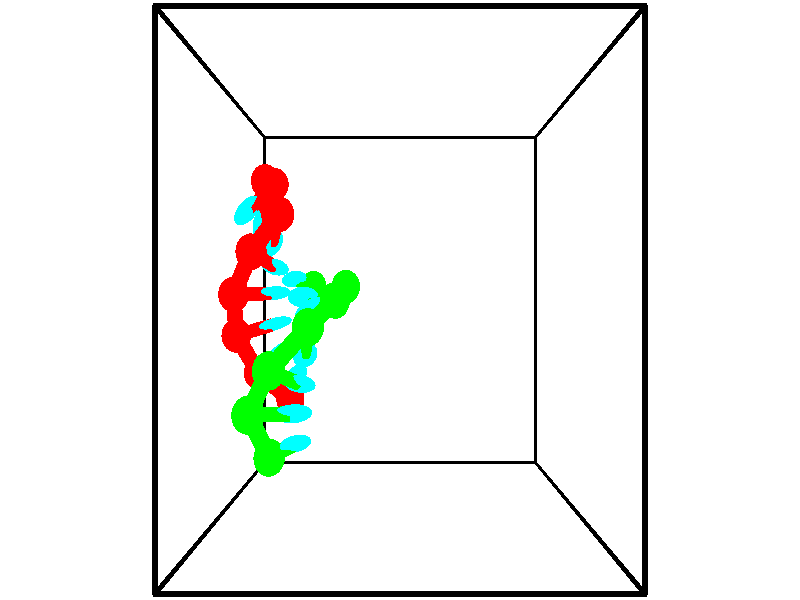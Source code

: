 // switches for output
#declare DRAW_BASES = 1; // possible values are 0, 1; only relevant for DNA ribbons
#declare DRAW_BASES_TYPE = 3; // possible values are 1, 2, 3; only relevant for DNA ribbons
#declare DRAW_FOG = 0; // set to 1 to enable fog

#include "colors.inc"

#include "transforms.inc"
background { rgb <1, 1, 1>}

#default {
   normal{
       ripples 0.25
       frequency 0.20
       turbulence 0.2
       lambda 5
   }
	finish {
		phong 0.1
		phong_size 40.
	}
}

// original window dimensions: 1024x640


// camera settings

camera {
	sky <-0, 1, 0>
	up <-0, 1, 0>
	right 1.6 * <1, 0, 0>
	location <2.5, 2.5, 11.1562>
	look_at <2.5, 2.5, 2.5>
	direction <0, 0, -8.6562>
	angle 67.0682
}


# declare cpy_camera_pos = <2.5, 2.5, 11.1562>;
# if (DRAW_FOG = 1)
fog {
	fog_type 2
	up vnormalize(cpy_camera_pos)
	color rgbt<1,1,1,0.3>
	distance 1e-5
	fog_alt 3e-3
	fog_offset 4
}
# end


// LIGHTS

# declare lum = 6;
global_settings {
	ambient_light rgb lum * <0.05, 0.05, 0.05>
	max_trace_level 15
}# declare cpy_direct_light_amount = 0.25;
light_source
{	1000 * <-1, -1, 1>,
	rgb lum * cpy_direct_light_amount
	parallel
}

light_source
{	1000 * <1, 1, -1>,
	rgb lum * cpy_direct_light_amount
	parallel
}

// strand 0

// nucleotide -1

// particle -1
sphere {
	<0.140229, 4.327823, -0.261522> 0.250000
	pigment { color rgbt <1,0,0,0> }
	no_shadow
}
cylinder {
	<-0.121765, 4.070147, -0.103528>,  <-0.278961, 3.915541, -0.008732>, 0.100000
	pigment { color rgbt <1,0,0,0> }
	no_shadow
}
cylinder {
	<-0.121765, 4.070147, -0.103528>,  <0.140229, 4.327823, -0.261522>, 0.100000
	pigment { color rgbt <1,0,0,0> }
	no_shadow
}

// particle -1
sphere {
	<-0.121765, 4.070147, -0.103528> 0.100000
	pigment { color rgbt <1,0,0,0> }
	no_shadow
}
sphere {
	0, 1
	scale<0.080000,0.200000,0.300000>
	matrix <0.746481, -0.470461, 0.470566,
		-0.117309, 0.603063, 0.789021,
		-0.654985, -0.644191, 0.394985,
		-0.318261, 3.876889, 0.014968>
	pigment { color rgbt <0,1,1,0> }
	no_shadow
}
cylinder {
	<0.136773, 4.236811, 0.542402>,  <0.140229, 4.327823, -0.261522>, 0.130000
	pigment { color rgbt <1,0,0,0> }
	no_shadow
}

// nucleotide -1

// particle -1
sphere {
	<0.136773, 4.236811, 0.542402> 0.250000
	pigment { color rgbt <1,0,0,0> }
	no_shadow
}
cylinder {
	<0.052620, 3.903801, 0.337407>,  <0.002128, 3.703995, 0.214410>, 0.100000
	pigment { color rgbt <1,0,0,0> }
	no_shadow
}
cylinder {
	<0.052620, 3.903801, 0.337407>,  <0.136773, 4.236811, 0.542402>, 0.100000
	pigment { color rgbt <1,0,0,0> }
	no_shadow
}

// particle -1
sphere {
	<0.052620, 3.903801, 0.337407> 0.100000
	pigment { color rgbt <1,0,0,0> }
	no_shadow
}
sphere {
	0, 1
	scale<0.080000,0.200000,0.300000>
	matrix <0.751436, -0.473043, 0.459971,
		-0.625365, -0.288331, 0.725109,
		-0.210384, -0.832524, -0.512487,
		-0.010495, 3.654044, 0.183661>
	pigment { color rgbt <0,1,1,0> }
	no_shadow
}
cylinder {
	<0.459196, 3.707996, 0.960328>,  <0.136773, 4.236811, 0.542402>, 0.130000
	pigment { color rgbt <1,0,0,0> }
	no_shadow
}

// nucleotide -1

// particle -1
sphere {
	<0.459196, 3.707996, 0.960328> 0.250000
	pigment { color rgbt <1,0,0,0> }
	no_shadow
}
cylinder {
	<0.326241, 3.489582, 0.652727>,  <0.246467, 3.358534, 0.468167>, 0.100000
	pigment { color rgbt <1,0,0,0> }
	no_shadow
}
cylinder {
	<0.326241, 3.489582, 0.652727>,  <0.459196, 3.707996, 0.960328>, 0.100000
	pigment { color rgbt <1,0,0,0> }
	no_shadow
}

// particle -1
sphere {
	<0.326241, 3.489582, 0.652727> 0.100000
	pigment { color rgbt <1,0,0,0> }
	no_shadow
}
sphere {
	0, 1
	scale<0.080000,0.200000,0.300000>
	matrix <0.482655, -0.798984, 0.358705,
		-0.810286, -0.251933, 0.529119,
		-0.332388, -0.546035, -0.769002,
		0.226524, 3.325772, 0.422027>
	pigment { color rgbt <0,1,1,0> }
	no_shadow
}
cylinder {
	<0.045949, 3.163520, 1.206380>,  <0.459196, 3.707996, 0.960328>, 0.130000
	pigment { color rgbt <1,0,0,0> }
	no_shadow
}

// nucleotide -1

// particle -1
sphere {
	<0.045949, 3.163520, 1.206380> 0.250000
	pigment { color rgbt <1,0,0,0> }
	no_shadow
}
cylinder {
	<0.200706, 3.058104, 0.852915>,  <0.293561, 2.994854, 0.640836>, 0.100000
	pigment { color rgbt <1,0,0,0> }
	no_shadow
}
cylinder {
	<0.200706, 3.058104, 0.852915>,  <0.045949, 3.163520, 1.206380>, 0.100000
	pigment { color rgbt <1,0,0,0> }
	no_shadow
}

// particle -1
sphere {
	<0.200706, 3.058104, 0.852915> 0.100000
	pigment { color rgbt <1,0,0,0> }
	no_shadow
}
sphere {
	0, 1
	scale<0.080000,0.200000,0.300000>
	matrix <0.074704, -0.946182, 0.314894,
		-0.919093, -0.187844, -0.346386,
		0.386896, -0.263540, -0.883662,
		0.316775, 2.979041, 0.587816>
	pigment { color rgbt <0,1,1,0> }
	no_shadow
}
cylinder {
	<-0.309315, 2.578274, 0.966137>,  <0.045949, 3.163520, 1.206380>, 0.130000
	pigment { color rgbt <1,0,0,0> }
	no_shadow
}

// nucleotide -1

// particle -1
sphere {
	<-0.309315, 2.578274, 0.966137> 0.250000
	pigment { color rgbt <1,0,0,0> }
	no_shadow
}
cylinder {
	<0.034943, 2.589382, 0.762757>,  <0.241497, 2.596047, 0.640730>, 0.100000
	pigment { color rgbt <1,0,0,0> }
	no_shadow
}
cylinder {
	<0.034943, 2.589382, 0.762757>,  <-0.309315, 2.578274, 0.966137>, 0.100000
	pigment { color rgbt <1,0,0,0> }
	no_shadow
}

// particle -1
sphere {
	<0.034943, 2.589382, 0.762757> 0.100000
	pigment { color rgbt <1,0,0,0> }
	no_shadow
}
sphere {
	0, 1
	scale<0.080000,0.200000,0.300000>
	matrix <0.192646, -0.942052, 0.274636,
		-0.471358, -0.334314, -0.816122,
		0.860645, 0.027771, -0.508448,
		0.293136, 2.597713, 0.610223>
	pigment { color rgbt <0,1,1,0> }
	no_shadow
}
cylinder {
	<-0.371919, 1.981013, 0.565287>,  <-0.309315, 2.578274, 0.966137>, 0.130000
	pigment { color rgbt <1,0,0,0> }
	no_shadow
}

// nucleotide -1

// particle -1
sphere {
	<-0.371919, 1.981013, 0.565287> 0.250000
	pigment { color rgbt <1,0,0,0> }
	no_shadow
}
cylinder {
	<0.016441, 2.076708, 0.569654>,  <0.249457, 2.134125, 0.572274>, 0.100000
	pigment { color rgbt <1,0,0,0> }
	no_shadow
}
cylinder {
	<0.016441, 2.076708, 0.569654>,  <-0.371919, 1.981013, 0.565287>, 0.100000
	pigment { color rgbt <1,0,0,0> }
	no_shadow
}

// particle -1
sphere {
	<0.016441, 2.076708, 0.569654> 0.100000
	pigment { color rgbt <1,0,0,0> }
	no_shadow
}
sphere {
	0, 1
	scale<0.080000,0.200000,0.300000>
	matrix <0.230108, -0.944540, 0.234296,
		0.066364, -0.224966, -0.972104,
		0.970900, 0.239237, 0.010917,
		0.307711, 2.148479, 0.572929>
	pigment { color rgbt <0,1,1,0> }
	no_shadow
}
cylinder {
	<-0.055904, 1.406764, 0.278417>,  <-0.371919, 1.981013, 0.565287>, 0.130000
	pigment { color rgbt <1,0,0,0> }
	no_shadow
}

// nucleotide -1

// particle -1
sphere {
	<-0.055904, 1.406764, 0.278417> 0.250000
	pigment { color rgbt <1,0,0,0> }
	no_shadow
}
cylinder {
	<0.228027, 1.605671, 0.477963>,  <0.398386, 1.725015, 0.597692>, 0.100000
	pigment { color rgbt <1,0,0,0> }
	no_shadow
}
cylinder {
	<0.228027, 1.605671, 0.477963>,  <-0.055904, 1.406764, 0.278417>, 0.100000
	pigment { color rgbt <1,0,0,0> }
	no_shadow
}

// particle -1
sphere {
	<0.228027, 1.605671, 0.477963> 0.100000
	pigment { color rgbt <1,0,0,0> }
	no_shadow
}
sphere {
	0, 1
	scale<0.080000,0.200000,0.300000>
	matrix <0.332426, -0.860906, 0.385141,
		0.620995, -0.107548, -0.776401,
		0.709829, 0.497266, 0.498867,
		0.440976, 1.754851, 0.627624>
	pigment { color rgbt <0,1,1,0> }
	no_shadow
}
cylinder {
	<0.515929, 1.001703, 0.223328>,  <-0.055904, 1.406764, 0.278417>, 0.130000
	pigment { color rgbt <1,0,0,0> }
	no_shadow
}

// nucleotide -1

// particle -1
sphere {
	<0.515929, 1.001703, 0.223328> 0.250000
	pigment { color rgbt <1,0,0,0> }
	no_shadow
}
cylinder {
	<0.624962, 1.232601, 0.531220>,  <0.690382, 1.371140, 0.715956>, 0.100000
	pigment { color rgbt <1,0,0,0> }
	no_shadow
}
cylinder {
	<0.624962, 1.232601, 0.531220>,  <0.515929, 1.001703, 0.223328>, 0.100000
	pigment { color rgbt <1,0,0,0> }
	no_shadow
}

// particle -1
sphere {
	<0.624962, 1.232601, 0.531220> 0.100000
	pigment { color rgbt <1,0,0,0> }
	no_shadow
}
sphere {
	0, 1
	scale<0.080000,0.200000,0.300000>
	matrix <0.442524, -0.785602, 0.432438,
		0.854325, 0.222750, -0.469586,
		0.272582, 0.577245, 0.769731,
		0.706737, 1.405775, 0.762140>
	pigment { color rgbt <0,1,1,0> }
	no_shadow
}
// strand 1

// nucleotide -1

// particle -1
sphere {
	<0.380096, 0.369209, 1.367713> 0.250000
	pigment { color rgbt <0,1,0,0> }
	no_shadow
}
cylinder {
	<0.662819, 0.522877, 1.605314>,  <0.832452, 0.615077, 1.747875>, 0.100000
	pigment { color rgbt <0,1,0,0> }
	no_shadow
}
cylinder {
	<0.662819, 0.522877, 1.605314>,  <0.380096, 0.369209, 1.367713>, 0.100000
	pigment { color rgbt <0,1,0,0> }
	no_shadow
}

// particle -1
sphere {
	<0.662819, 0.522877, 1.605314> 0.100000
	pigment { color rgbt <0,1,0,0> }
	no_shadow
}
sphere {
	0, 1
	scale<0.080000,0.200000,0.300000>
	matrix <-0.060251, 0.869332, -0.490543,
		-0.704836, 0.310929, 0.637596,
		0.706807, 0.384168, 0.594003,
		0.874861, 0.638127, 1.783515>
	pigment { color rgbt <0,1,1,0> }
	no_shadow
}
cylinder {
	<0.136894, 1.010936, 1.777718>,  <0.380096, 0.369209, 1.367713>, 0.130000
	pigment { color rgbt <0,1,0,0> }
	no_shadow
}

// nucleotide -1

// particle -1
sphere {
	<0.136894, 1.010936, 1.777718> 0.250000
	pigment { color rgbt <0,1,0,0> }
	no_shadow
}
cylinder {
	<0.516975, 0.999989, 1.653549>,  <0.745025, 0.993420, 1.579048>, 0.100000
	pigment { color rgbt <0,1,0,0> }
	no_shadow
}
cylinder {
	<0.516975, 0.999989, 1.653549>,  <0.136894, 1.010936, 1.777718>, 0.100000
	pigment { color rgbt <0,1,0,0> }
	no_shadow
}

// particle -1
sphere {
	<0.516975, 0.999989, 1.653549> 0.100000
	pigment { color rgbt <0,1,0,0> }
	no_shadow
}
sphere {
	0, 1
	scale<0.080000,0.200000,0.300000>
	matrix <-0.179215, 0.766932, -0.616196,
		0.254938, 0.641145, 0.723837,
		0.950204, -0.027370, -0.310423,
		0.802037, 0.991778, 1.560422>
	pigment { color rgbt <0,1,1,0> }
	no_shadow
}
cylinder {
	<0.490845, 1.597254, 1.926665>,  <0.136894, 1.010936, 1.777718>, 0.130000
	pigment { color rgbt <0,1,0,0> }
	no_shadow
}

// nucleotide -1

// particle -1
sphere {
	<0.490845, 1.597254, 1.926665> 0.250000
	pigment { color rgbt <0,1,0,0> }
	no_shadow
}
cylinder {
	<0.715126, 1.466248, 1.622469>,  <0.849695, 1.387644, 1.439951>, 0.100000
	pigment { color rgbt <0,1,0,0> }
	no_shadow
}
cylinder {
	<0.715126, 1.466248, 1.622469>,  <0.490845, 1.597254, 1.926665>, 0.100000
	pigment { color rgbt <0,1,0,0> }
	no_shadow
}

// particle -1
sphere {
	<0.715126, 1.466248, 1.622469> 0.100000
	pigment { color rgbt <0,1,0,0> }
	no_shadow
}
sphere {
	0, 1
	scale<0.080000,0.200000,0.300000>
	matrix <-0.144467, 0.865665, -0.479326,
		0.815317, 0.378626, 0.438066,
		0.560703, -0.327516, -0.760490,
		0.883337, 1.367993, 1.394322>
	pigment { color rgbt <0,1,1,0> }
	no_shadow
}
cylinder {
	<1.054861, 2.143793, 1.684665>,  <0.490845, 1.597254, 1.926665>, 0.130000
	pigment { color rgbt <0,1,0,0> }
	no_shadow
}

// nucleotide -1

// particle -1
sphere {
	<1.054861, 2.143793, 1.684665> 0.250000
	pigment { color rgbt <0,1,0,0> }
	no_shadow
}
cylinder {
	<0.982285, 1.909245, 1.368881>,  <0.938738, 1.768515, 1.179411>, 0.100000
	pigment { color rgbt <0,1,0,0> }
	no_shadow
}
cylinder {
	<0.982285, 1.909245, 1.368881>,  <1.054861, 2.143793, 1.684665>, 0.100000
	pigment { color rgbt <0,1,0,0> }
	no_shadow
}

// particle -1
sphere {
	<0.982285, 1.909245, 1.368881> 0.100000
	pigment { color rgbt <0,1,0,0> }
	no_shadow
}
sphere {
	0, 1
	scale<0.080000,0.200000,0.300000>
	matrix <-0.230091, 0.805815, -0.545637,
		0.956105, 0.082646, -0.281128,
		-0.181442, -0.586371, -0.789461,
		0.927852, 1.733333, 1.132043>
	pigment { color rgbt <0,1,1,0> }
	no_shadow
}
cylinder {
	<1.422195, 2.496497, 1.157275>,  <1.054861, 2.143793, 1.684665>, 0.130000
	pigment { color rgbt <0,1,0,0> }
	no_shadow
}

// nucleotide -1

// particle -1
sphere {
	<1.422195, 2.496497, 1.157275> 0.250000
	pigment { color rgbt <0,1,0,0> }
	no_shadow
}
cylinder {
	<1.153130, 2.264278, 0.973759>,  <0.991690, 2.124947, 0.863649>, 0.100000
	pigment { color rgbt <0,1,0,0> }
	no_shadow
}
cylinder {
	<1.153130, 2.264278, 0.973759>,  <1.422195, 2.496497, 1.157275>, 0.100000
	pigment { color rgbt <0,1,0,0> }
	no_shadow
}

// particle -1
sphere {
	<1.153130, 2.264278, 0.973759> 0.100000
	pigment { color rgbt <0,1,0,0> }
	no_shadow
}
sphere {
	0, 1
	scale<0.080000,0.200000,0.300000>
	matrix <-0.229708, 0.753233, -0.616339,
		0.703390, -0.309201, -0.640029,
		-0.672664, -0.580547, -0.458791,
		0.951330, 2.090114, 0.836121>
	pigment { color rgbt <0,1,1,0> }
	no_shadow
}
cylinder {
	<1.542836, 2.693105, 0.497980>,  <1.422195, 2.496497, 1.157275>, 0.130000
	pigment { color rgbt <0,1,0,0> }
	no_shadow
}

// nucleotide -1

// particle -1
sphere {
	<1.542836, 2.693105, 0.497980> 0.250000
	pigment { color rgbt <0,1,0,0> }
	no_shadow
}
cylinder {
	<1.190117, 2.504940, 0.511518>,  <0.978486, 2.392041, 0.519641>, 0.100000
	pigment { color rgbt <0,1,0,0> }
	no_shadow
}
cylinder {
	<1.190117, 2.504940, 0.511518>,  <1.542836, 2.693105, 0.497980>, 0.100000
	pigment { color rgbt <0,1,0,0> }
	no_shadow
}

// particle -1
sphere {
	<1.190117, 2.504940, 0.511518> 0.100000
	pigment { color rgbt <0,1,0,0> }
	no_shadow
}
sphere {
	0, 1
	scale<0.080000,0.200000,0.300000>
	matrix <-0.393433, 0.694124, -0.602829,
		0.260086, -0.544889, -0.797152,
		-0.881797, -0.470413, 0.033845,
		0.925578, 2.363816, 0.521672>
	pigment { color rgbt <0,1,1,0> }
	no_shadow
}
cylinder {
	<1.288271, 2.455804, -0.207996>,  <1.542836, 2.693105, 0.497980>, 0.130000
	pigment { color rgbt <0,1,0,0> }
	no_shadow
}

// nucleotide -1

// particle -1
sphere {
	<1.288271, 2.455804, -0.207996> 0.250000
	pigment { color rgbt <0,1,0,0> }
	no_shadow
}
cylinder {
	<0.980324, 2.506569, 0.042187>,  <0.795556, 2.537028, 0.192297>, 0.100000
	pigment { color rgbt <0,1,0,0> }
	no_shadow
}
cylinder {
	<0.980324, 2.506569, 0.042187>,  <1.288271, 2.455804, -0.207996>, 0.100000
	pigment { color rgbt <0,1,0,0> }
	no_shadow
}

// particle -1
sphere {
	<0.980324, 2.506569, 0.042187> 0.100000
	pigment { color rgbt <0,1,0,0> }
	no_shadow
}
sphere {
	0, 1
	scale<0.080000,0.200000,0.300000>
	matrix <-0.370490, 0.709109, -0.599918,
		-0.519655, -0.693583, -0.498900,
		-0.769867, 0.126913, 0.625458,
		0.749364, 2.544643, 0.229824>
	pigment { color rgbt <0,1,1,0> }
	no_shadow
}
cylinder {
	<0.802333, 2.724700, -0.683132>,  <1.288271, 2.455804, -0.207996>, 0.130000
	pigment { color rgbt <0,1,0,0> }
	no_shadow
}

// nucleotide -1

// particle -1
sphere {
	<0.802333, 2.724700, -0.683132> 0.250000
	pigment { color rgbt <0,1,0,0> }
	no_shadow
}
cylinder {
	<0.653778, 2.780426, -0.315945>,  <0.564645, 2.813862, -0.095633>, 0.100000
	pigment { color rgbt <0,1,0,0> }
	no_shadow
}
cylinder {
	<0.653778, 2.780426, -0.315945>,  <0.802333, 2.724700, -0.683132>, 0.100000
	pigment { color rgbt <0,1,0,0> }
	no_shadow
}

// particle -1
sphere {
	<0.653778, 2.780426, -0.315945> 0.100000
	pigment { color rgbt <0,1,0,0> }
	no_shadow
}
sphere {
	0, 1
	scale<0.080000,0.200000,0.300000>
	matrix <-0.392573, 0.872396, -0.291224,
		-0.841403, -0.468526, -0.269304,
		-0.371386, 0.139315, 0.917967,
		0.542362, 2.822221, -0.040555>
	pigment { color rgbt <0,1,1,0> }
	no_shadow
}
// box output
cylinder {
	<0.000000, 0.000000, 0.000000>,  <5.000000, 0.000000, 0.000000>, 0.025000
	pigment { color rgbt <0,0,0,0> }
	no_shadow
}
cylinder {
	<0.000000, 0.000000, 0.000000>,  <0.000000, 5.000000, 0.000000>, 0.025000
	pigment { color rgbt <0,0,0,0> }
	no_shadow
}
cylinder {
	<0.000000, 0.000000, 0.000000>,  <0.000000, 0.000000, 5.000000>, 0.025000
	pigment { color rgbt <0,0,0,0> }
	no_shadow
}
cylinder {
	<5.000000, 5.000000, 5.000000>,  <0.000000, 5.000000, 5.000000>, 0.025000
	pigment { color rgbt <0,0,0,0> }
	no_shadow
}
cylinder {
	<5.000000, 5.000000, 5.000000>,  <5.000000, 0.000000, 5.000000>, 0.025000
	pigment { color rgbt <0,0,0,0> }
	no_shadow
}
cylinder {
	<5.000000, 5.000000, 5.000000>,  <5.000000, 5.000000, 0.000000>, 0.025000
	pigment { color rgbt <0,0,0,0> }
	no_shadow
}
cylinder {
	<0.000000, 0.000000, 5.000000>,  <0.000000, 5.000000, 5.000000>, 0.025000
	pigment { color rgbt <0,0,0,0> }
	no_shadow
}
cylinder {
	<0.000000, 0.000000, 5.000000>,  <5.000000, 0.000000, 5.000000>, 0.025000
	pigment { color rgbt <0,0,0,0> }
	no_shadow
}
cylinder {
	<5.000000, 5.000000, 0.000000>,  <0.000000, 5.000000, 0.000000>, 0.025000
	pigment { color rgbt <0,0,0,0> }
	no_shadow
}
cylinder {
	<5.000000, 5.000000, 0.000000>,  <5.000000, 0.000000, 0.000000>, 0.025000
	pigment { color rgbt <0,0,0,0> }
	no_shadow
}
cylinder {
	<5.000000, 0.000000, 5.000000>,  <5.000000, 0.000000, 0.000000>, 0.025000
	pigment { color rgbt <0,0,0,0> }
	no_shadow
}
cylinder {
	<0.000000, 5.000000, 0.000000>,  <0.000000, 5.000000, 5.000000>, 0.025000
	pigment { color rgbt <0,0,0,0> }
	no_shadow
}
// end of box output
